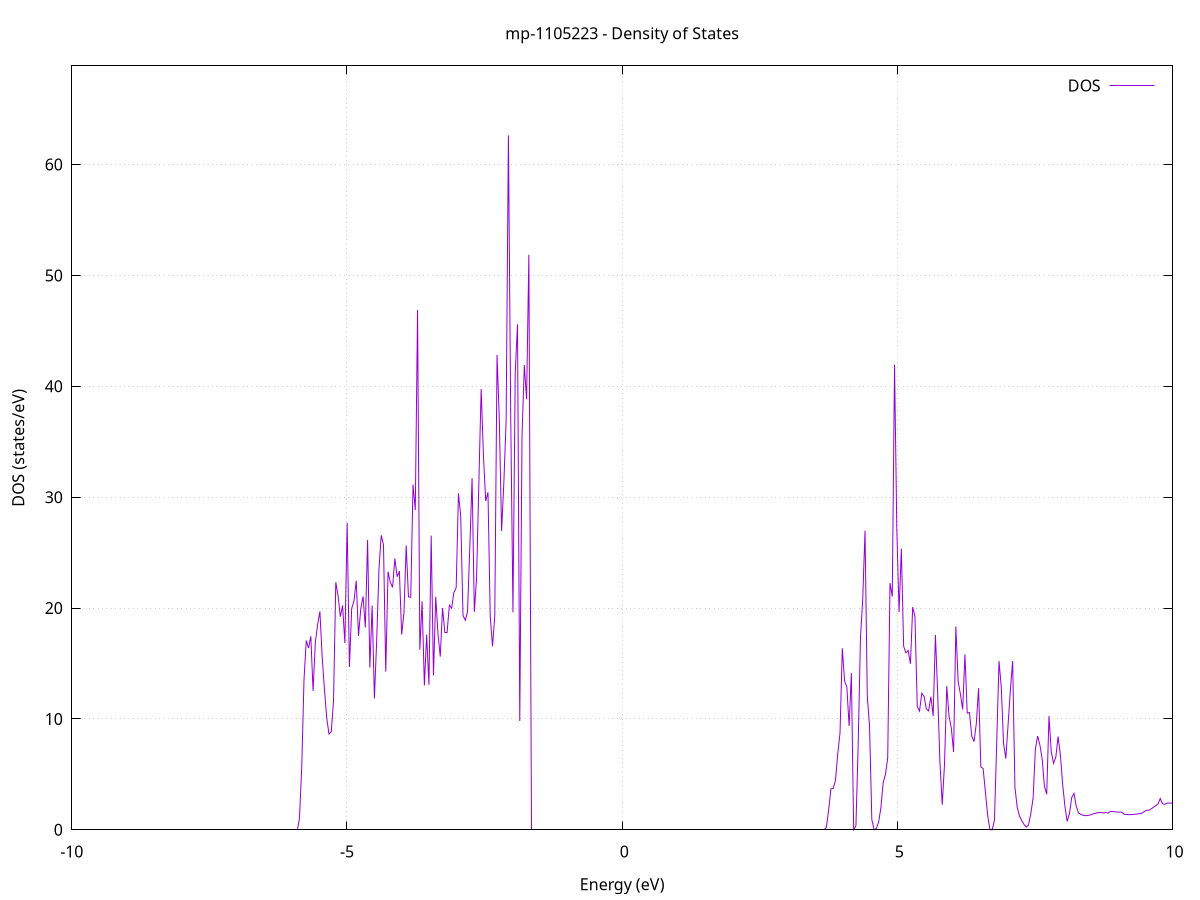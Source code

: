 set title 'mp-1105223 - Density of States'
set xlabel 'Energy (eV)'
set ylabel 'DOS (states/eV)'
set grid
set xrange [-10:10]
set yrange [0:68.898]
set xzeroaxis lt -1
set terminal png size 800,600
set output 'mp-1105223_dos_gnuplot.png'
plot '-' using 1:2 with lines title 'DOS'
-52.498500 0.000000
-52.457300 0.000000
-52.416000 0.000000
-52.374700 0.000000
-52.333500 0.000000
-52.292200 0.000000
-52.250900 0.000000
-52.209600 0.000000
-52.168400 0.000000
-52.127100 0.000000
-52.085800 0.000000
-52.044600 0.000000
-52.003300 0.000000
-51.962000 0.000000
-51.920800 0.000000
-51.879500 0.000000
-51.838200 0.000000
-51.796900 0.000000
-51.755700 0.000000
-51.714400 0.000000
-51.673100 0.000000
-51.631900 0.000000
-51.590600 0.000000
-51.549300 0.000000
-51.508100 0.000000
-51.466800 0.000000
-51.425500 0.000000
-51.384200 0.000000
-51.343000 0.000000
-51.301700 0.000000
-51.260400 0.000000
-51.219200 0.000000
-51.177900 0.000000
-51.136600 0.000000
-51.095400 0.000000
-51.054100 0.000000
-51.012800 0.000000
-50.971500 0.000000
-50.930300 0.000000
-50.889000 0.000000
-50.847700 0.000000
-50.806500 0.000000
-50.765200 0.000000
-50.723900 0.000000
-50.682700 0.000000
-50.641400 0.000000
-50.600100 0.000000
-50.558800 0.000000
-50.517600 0.000000
-50.476300 0.000000
-50.435000 0.000000
-50.393800 0.000000
-50.352500 0.000000
-50.311200 0.000000
-50.270000 0.000000
-50.228700 0.000000
-50.187400 0.000000
-50.146100 0.000000
-50.104900 0.000000
-50.063600 0.000000
-50.022300 0.000000
-49.981100 0.000000
-49.939800 0.000000
-49.898500 0.000000
-49.857300 0.000000
-49.816000 0.000000
-49.774700 0.000000
-49.733400 0.000000
-49.692200 0.000000
-49.650900 0.000000
-49.609600 0.000000
-49.568400 0.000000
-49.527100 0.000000
-49.485800 0.000000
-49.444600 0.000000
-49.403300 0.000000
-49.362000 0.000000
-49.320700 0.000000
-49.279500 0.000000
-49.238200 0.000000
-49.196900 0.000000
-49.155700 0.000000
-49.114400 0.000000
-49.073100 0.000000
-49.031900 0.000000
-48.990600 0.000000
-48.949300 0.000000
-48.908000 0.000000
-48.866800 0.000000
-48.825500 0.000000
-48.784200 0.000000
-48.743000 805.542000
-48.701700 0.000000
-48.660400 0.000000
-48.619200 0.000000
-48.577900 0.000000
-48.536600 0.000000
-48.495300 0.000000
-48.454100 0.000000
-48.412800 0.000000
-48.371500 0.000000
-48.330300 0.000000
-48.289000 0.000000
-48.247700 0.000000
-48.206500 0.000000
-48.165200 0.000000
-48.123900 0.000000
-48.082600 0.000000
-48.041400 0.000000
-48.000100 0.000000
-47.958800 0.000000
-47.917600 0.000000
-47.876300 0.000000
-47.835000 0.000000
-47.793800 0.000000
-47.752500 0.000000
-47.711200 0.000000
-47.669900 0.000000
-47.628700 0.000000
-47.587400 0.000000
-47.546100 0.000000
-47.504900 0.000000
-47.463600 0.000000
-47.422300 0.000000
-47.381000 0.000000
-47.339800 0.000000
-47.298500 0.000000
-47.257200 0.000000
-47.216000 0.000000
-47.174700 0.000000
-47.133400 0.000000
-47.092200 0.000000
-47.050900 0.000000
-47.009600 0.000000
-46.968300 0.000000
-46.927100 0.000000
-46.885800 0.000000
-46.844500 0.000000
-46.803300 0.000000
-46.762000 0.000000
-46.720700 0.000000
-46.679500 0.000000
-46.638200 0.000000
-46.596900 0.000000
-46.555600 0.000000
-46.514400 0.000000
-46.473100 0.000000
-46.431800 0.000000
-46.390600 0.000000
-46.349300 0.000000
-46.308000 0.000000
-46.266800 0.000000
-46.225500 0.000000
-46.184200 0.000000
-46.142900 0.000000
-46.101700 0.000000
-46.060400 0.000000
-46.019100 0.000000
-45.977900 0.000000
-45.936600 0.000000
-45.895300 0.000000
-45.854100 0.000000
-45.812800 0.000000
-45.771500 0.000000
-45.730200 0.000000
-45.689000 0.000000
-45.647700 0.000000
-45.606400 0.000000
-45.565200 0.000000
-45.523900 0.000000
-45.482600 0.000000
-45.441400 0.000000
-45.400100 0.000000
-45.358800 0.000000
-45.317500 0.000000
-45.276300 0.000000
-45.235000 0.000000
-45.193700 0.000000
-45.152500 0.000000
-45.111200 0.000000
-45.069900 0.000000
-45.028700 0.000000
-44.987400 0.000000
-44.946100 0.000000
-44.904800 0.000000
-44.863600 0.000000
-44.822300 0.000000
-44.781000 0.000000
-44.739800 0.000000
-44.698500 0.000000
-44.657200 0.000000
-44.616000 0.000000
-44.574700 0.000000
-44.533400 0.000000
-44.492100 0.000000
-44.450900 0.000000
-44.409600 0.000000
-44.368300 0.000000
-44.327100 0.000000
-44.285800 0.000000
-44.244500 0.000000
-44.203300 0.000000
-44.162000 0.000000
-44.120700 0.000000
-44.079400 0.000000
-44.038200 0.000000
-43.996900 0.000000
-43.955600 0.000000
-43.914400 0.000000
-43.873100 0.000000
-43.831800 0.000000
-43.790600 0.000000
-43.749300 0.000000
-43.708000 0.000000
-43.666700 0.000000
-43.625500 0.000000
-43.584200 0.000000
-43.542900 0.000000
-43.501700 0.000000
-43.460400 0.000000
-43.419100 0.000000
-43.377900 0.000000
-43.336600 0.000000
-43.295300 0.000000
-43.254000 0.000000
-43.212800 0.000000
-43.171500 0.000000
-43.130200 0.000000
-43.089000 0.000000
-43.047700 0.000000
-43.006400 0.000000
-42.965200 0.000000
-42.923900 0.000000
-42.882600 0.000000
-42.841300 0.000000
-42.800100 0.000000
-42.758800 0.000000
-42.717500 0.000000
-42.676300 0.000000
-42.635000 0.000000
-42.593700 0.000000
-42.552500 0.000000
-42.511200 0.000000
-42.469900 0.000000
-42.428600 0.000000
-42.387400 0.000000
-42.346100 0.000000
-42.304800 0.000000
-42.263600 0.000000
-42.222300 0.000000
-42.181000 0.000000
-42.139700 0.000000
-42.098500 0.000000
-42.057200 0.000000
-42.015900 0.000000
-41.974700 0.000000
-41.933400 0.000000
-41.892100 0.000000
-41.850900 0.000000
-41.809600 0.000000
-41.768300 0.000000
-41.727000 0.000000
-41.685800 0.000000
-41.644500 0.000000
-41.603200 0.000000
-41.562000 0.000000
-41.520700 0.000000
-41.479400 0.000000
-41.438200 0.000000
-41.396900 0.000000
-41.355600 0.000000
-41.314300 0.000000
-41.273100 0.000000
-41.231800 0.000000
-41.190500 0.000000
-41.149300 0.000000
-41.108000 0.000000
-41.066700 0.000000
-41.025500 0.000000
-40.984200 0.000000
-40.942900 0.000000
-40.901600 0.000000
-40.860400 0.000000
-40.819100 0.000000
-40.777800 0.000000
-40.736600 0.000000
-40.695300 0.000000
-40.654000 0.000000
-40.612800 0.000000
-40.571500 0.000000
-40.530200 0.000000
-40.488900 0.000000
-40.447700 0.000000
-40.406400 0.000000
-40.365100 0.000000
-40.323900 0.000000
-40.282600 0.000000
-40.241300 0.000000
-40.200100 0.000000
-40.158800 0.000000
-40.117500 0.000000
-40.076200 0.000000
-40.035000 0.000000
-39.993700 0.000000
-39.952400 0.000000
-39.911200 0.000000
-39.869900 0.000000
-39.828600 0.000000
-39.787400 0.000000
-39.746100 0.000000
-39.704800 0.000000
-39.663500 0.000000
-39.622300 0.000000
-39.581000 0.000000
-39.539700 0.000000
-39.498500 0.000000
-39.457200 0.000000
-39.415900 0.000000
-39.374700 0.000000
-39.333400 0.000000
-39.292100 0.000000
-39.250800 0.000000
-39.209600 0.000000
-39.168300 0.000000
-39.127000 0.000000
-39.085800 0.000000
-39.044500 0.000000
-39.003200 0.000000
-38.962000 0.000000
-38.920700 0.000000
-38.879400 0.000000
-38.838100 0.000000
-38.796900 0.000000
-38.755600 0.000000
-38.714300 0.000000
-38.673100 0.000000
-38.631800 0.000000
-38.590500 0.000000
-38.549300 0.000000
-38.508000 0.000000
-38.466700 0.000000
-38.425400 0.000000
-38.384200 0.000000
-38.342900 0.000000
-38.301600 0.000000
-38.260400 0.000000
-38.219100 0.000000
-38.177800 0.000000
-38.136600 0.000000
-38.095300 0.000000
-38.054000 0.000000
-38.012700 0.000000
-37.971500 0.000000
-37.930200 0.000000
-37.888900 0.000000
-37.847700 0.000000
-37.806400 0.000000
-37.765100 0.000000
-37.723900 0.000000
-37.682600 0.000000
-37.641300 0.000000
-37.600000 0.000000
-37.558800 0.000000
-37.517500 0.000000
-37.476200 0.000000
-37.435000 0.000000
-37.393700 0.000000
-37.352400 0.000000
-37.311200 0.000000
-37.269900 0.000000
-37.228600 0.000000
-37.187300 0.000000
-37.146100 0.000000
-37.104800 0.000000
-37.063500 0.000000
-37.022300 0.000000
-36.981000 0.000000
-36.939700 0.000000
-36.898500 0.000000
-36.857200 0.000000
-36.815900 0.000000
-36.774600 0.000000
-36.733400 0.000000
-36.692100 0.000000
-36.650800 0.000000
-36.609600 0.000000
-36.568300 0.000000
-36.527000 0.000000
-36.485700 0.000000
-36.444500 0.000000
-36.403200 0.000000
-36.361900 0.000000
-36.320700 0.000000
-36.279400 0.000000
-36.238100 0.000000
-36.196900 0.000000
-36.155600 0.000000
-36.114300 0.000000
-36.073000 0.000000
-36.031800 0.000000
-35.990500 0.000000
-35.949200 0.000000
-35.908000 0.000000
-35.866700 0.000000
-35.825400 0.000000
-35.784200 0.000000
-35.742900 0.000000
-35.701600 0.000000
-35.660300 0.000000
-35.619100 0.000000
-35.577800 0.000000
-35.536500 0.000000
-35.495300 0.000000
-35.454000 0.000000
-35.412700 0.000000
-35.371500 0.000000
-35.330200 0.000000
-35.288900 0.000000
-35.247600 0.000000
-35.206400 0.000000
-35.165100 0.000000
-35.123800 0.000000
-35.082600 0.000000
-35.041300 0.000000
-35.000000 0.000000
-34.958800 0.000000
-34.917500 0.000000
-34.876200 0.000000
-34.834900 0.000000
-34.793700 0.000000
-34.752400 0.000000
-34.711100 0.000000
-34.669900 0.000000
-34.628600 0.000000
-34.587300 0.000000
-34.546100 0.000000
-34.504800 0.000000
-34.463500 0.000000
-34.422200 0.000000
-34.381000 0.000000
-34.339700 0.000000
-34.298400 0.000000
-34.257200 0.000000
-34.215900 0.000000
-34.174600 0.000000
-34.133400 0.000000
-34.092100 0.000000
-34.050800 0.000000
-34.009500 0.000000
-33.968300 0.000000
-33.927000 0.000000
-33.885700 0.000000
-33.844500 0.000000
-33.803200 0.000000
-33.761900 0.000000
-33.720700 0.000000
-33.679400 0.000000
-33.638100 0.000000
-33.596800 0.000000
-33.555600 0.000000
-33.514300 0.000000
-33.473000 0.000000
-33.431800 0.000000
-33.390500 0.000000
-33.349200 0.000000
-33.308000 0.000000
-33.266700 0.000000
-33.225400 0.000000
-33.184100 0.000000
-33.142900 0.000000
-33.101600 0.000000
-33.060300 0.000000
-33.019100 0.000000
-32.977800 0.000000
-32.936500 0.000000
-32.895300 0.000000
-32.854000 0.000000
-32.812700 0.000000
-32.771400 0.000000
-32.730200 0.000000
-32.688900 0.000000
-32.647600 0.000000
-32.606400 0.000000
-32.565100 0.000000
-32.523800 0.000000
-32.482600 0.000000
-32.441300 0.000000
-32.400000 0.000000
-32.358700 0.000000
-32.317500 0.000000
-32.276200 0.000000
-32.234900 0.000000
-32.193700 0.000000
-32.152400 0.000000
-32.111100 0.000000
-32.069900 0.000000
-32.028600 0.000000
-31.987300 0.000000
-31.946000 0.000000
-31.904800 0.000000
-31.863500 0.000000
-31.822200 0.000000
-31.781000 0.000000
-31.739700 0.000000
-31.698400 0.000000
-31.657200 0.000000
-31.615900 0.000000
-31.574600 0.000000
-31.533300 0.000000
-31.492100 0.000000
-31.450800 0.000000
-31.409500 0.000000
-31.368300 0.000000
-31.327000 0.000000
-31.285700 0.000000
-31.244400 0.000000
-31.203200 0.000000
-31.161900 0.000000
-31.120600 0.000000
-31.079400 0.000000
-31.038100 0.000000
-30.996800 0.000000
-30.955600 0.000000
-30.914300 0.000000
-30.873000 0.000000
-30.831700 0.000000
-30.790500 0.000000
-30.749200 0.000000
-30.707900 0.000000
-30.666700 0.000000
-30.625400 0.000000
-30.584100 0.000000
-30.542900 0.000000
-30.501600 0.000000
-30.460300 0.000000
-30.419000 0.000000
-30.377800 0.000000
-30.336500 0.000000
-30.295200 0.000000
-30.254000 0.000000
-30.212700 0.000000
-30.171400 0.000000
-30.130200 0.000000
-30.088900 0.000000
-30.047600 0.000000
-30.006300 0.000000
-29.965100 0.000000
-29.923800 0.000000
-29.882500 0.000000
-29.841300 0.000000
-29.800000 0.000000
-29.758700 0.000000
-29.717500 0.000000
-29.676200 0.000000
-29.634900 0.000000
-29.593600 0.000000
-29.552400 0.000000
-29.511100 0.000000
-29.469800 0.000000
-29.428600 0.000000
-29.387300 0.000000
-29.346000 0.000000
-29.304800 0.000000
-29.263500 0.000000
-29.222200 0.000000
-29.180900 0.000000
-29.139700 0.000000
-29.098400 0.000000
-29.057100 0.000000
-29.015900 0.000000
-28.974600 0.000000
-28.933300 0.000000
-28.892100 0.000000
-28.850800 0.000000
-28.809500 0.000000
-28.768200 0.000000
-28.727000 0.000000
-28.685700 0.000000
-28.644400 0.000000
-28.603200 0.000000
-28.561900 0.000000
-28.520600 0.000000
-28.479400 0.000000
-28.438100 0.000000
-28.396800 0.000000
-28.355500 0.000000
-28.314300 0.000000
-28.273000 0.000000
-28.231700 0.000000
-28.190500 0.000000
-28.149200 0.000000
-28.107900 0.000000
-28.066700 0.000000
-28.025400 0.000000
-27.984100 0.000000
-27.942800 0.000000
-27.901600 0.000000
-27.860300 0.000000
-27.819000 0.000000
-27.777800 0.000000
-27.736500 0.000000
-27.695200 0.000000
-27.654000 0.000000
-27.612700 0.000000
-27.571400 0.000000
-27.530100 0.000000
-27.488900 0.000000
-27.447600 0.000000
-27.406300 0.000000
-27.365100 0.000000
-27.323800 56.703300
-27.282500 68.710800
-27.241300 54.085100
-27.200000 48.357400
-27.158700 49.850000
-27.117400 76.908200
-27.076200 27.787000
-27.034900 42.616500
-26.993600 38.471500
-26.952400 54.715400
-26.911100 17.888000
-26.869800 0.000000
-26.828600 0.000000
-26.787300 61.744700
-26.746000 13.259800
-26.704700 0.000000
-26.663500 0.000000
-26.622200 0.000000
-26.580900 0.000000
-26.539700 0.000000
-26.498400 0.000000
-26.457100 0.000000
-26.415900 0.000000
-26.374600 0.000000
-26.333300 0.000000
-26.292000 0.000000
-26.250800 0.000000
-26.209500 0.000000
-26.168200 0.000000
-26.127000 0.000000
-26.085700 0.000000
-26.044400 0.000000
-26.003200 0.000000
-25.961900 0.000000
-25.920600 0.000000
-25.879300 0.000000
-25.838100 0.000000
-25.796800 0.000000
-25.755500 0.000000
-25.714300 0.000000
-25.673000 0.000000
-25.631700 0.000000
-25.590400 0.000000
-25.549200 0.000000
-25.507900 0.000000
-25.466600 0.000000
-25.425400 0.000000
-25.384100 0.000000
-25.342800 0.000000
-25.301600 0.000000
-25.260300 0.000000
-25.219000 0.000000
-25.177700 0.000000
-25.136500 0.000000
-25.095200 0.000000
-25.053900 0.000000
-25.012700 0.000000
-24.971400 0.000000
-24.930100 0.000000
-24.888900 0.000000
-24.847600 0.000000
-24.806300 0.000000
-24.765000 0.000000
-24.723800 0.000000
-24.682500 0.000000
-24.641200 0.000000
-24.600000 0.000000
-24.558700 0.000000
-24.517400 0.000000
-24.476200 0.000000
-24.434900 0.000000
-24.393600 0.000000
-24.352300 0.000000
-24.311100 0.000000
-24.269800 0.000000
-24.228500 0.000000
-24.187300 0.000000
-24.146000 0.000000
-24.104700 0.000000
-24.063500 0.000000
-24.022200 0.000000
-23.980900 0.000000
-23.939600 0.000000
-23.898400 0.000000
-23.857100 0.000000
-23.815800 0.000000
-23.774600 0.000000
-23.733300 0.000000
-23.692000 0.000000
-23.650800 0.000000
-23.609500 0.000000
-23.568200 0.000000
-23.526900 0.000000
-23.485700 0.000000
-23.444400 0.000000
-23.403100 0.000000
-23.361900 0.000000
-23.320600 0.000000
-23.279300 0.000000
-23.238100 0.000000
-23.196800 0.000000
-23.155500 0.000000
-23.114200 0.000000
-23.073000 0.000000
-23.031700 0.000000
-22.990400 0.000000
-22.949200 0.000000
-22.907900 0.000000
-22.866600 0.000000
-22.825400 0.000000
-22.784100 0.000000
-22.742800 0.000000
-22.701500 0.000000
-22.660300 0.000000
-22.619000 0.000000
-22.577700 0.000000
-22.536500 0.012500
-22.495200 0.369900
-22.453900 1.260000
-22.412700 2.460400
-22.371400 4.102300
-22.330100 5.839500
-22.288800 9.364600
-22.247600 16.043400
-22.206300 6.451800
-22.165000 16.432100
-22.123800 23.778300
-22.082500 14.630600
-22.041200 17.852600
-22.000000 33.941600
-21.958700 24.721500
-21.917400 8.718300
-21.876100 0.000000
-21.834900 1.333700
-21.793600 7.657200
-21.752300 16.316600
-21.711100 13.761300
-21.669800 25.294200
-21.628500 19.675600
-21.587300 15.978300
-21.546000 25.037500
-21.504700 44.680800
-21.463400 20.451200
-21.422200 43.316800
-21.380900 27.650500
-21.339600 17.406100
-21.298400 41.535500
-21.257100 45.914600
-21.215800 9.976100
-21.174600 20.076900
-21.133300 58.987900
-21.092000 71.951500
-21.050700 38.683500
-21.009500 0.000000
-20.968200 0.000000
-20.926900 0.000000
-20.885700 0.000000
-20.844400 0.000000
-20.803100 0.000000
-20.761900 0.000000
-20.720600 0.000000
-20.679300 0.000000
-20.638000 0.000000
-20.596800 0.000000
-20.555500 0.000000
-20.514200 0.000000
-20.473000 0.000000
-20.431700 0.000000
-20.390400 0.000000
-20.349100 0.000000
-20.307900 0.000000
-20.266600 0.000000
-20.225300 0.000000
-20.184100 0.000000
-20.142800 0.000000
-20.101500 0.000000
-20.060300 0.000000
-20.019000 0.000000
-19.977700 0.000000
-19.936400 0.000000
-19.895200 0.000000
-19.853900 0.000000
-19.812600 0.000000
-19.771400 0.000000
-19.730100 0.000000
-19.688800 0.000000
-19.647600 0.000000
-19.606300 0.000000
-19.565000 0.000000
-19.523700 0.000000
-19.482500 0.000000
-19.441200 0.000000
-19.399900 0.000000
-19.358700 0.000000
-19.317400 0.000000
-19.276100 0.000000
-19.234900 0.000000
-19.193600 0.000000
-19.152300 0.000000
-19.111000 0.000000
-19.069800 0.000000
-19.028500 0.000000
-18.987200 0.000000
-18.946000 0.000000
-18.904700 0.000000
-18.863400 0.000000
-18.822200 0.000000
-18.780900 0.000000
-18.739600 0.000000
-18.698300 0.000000
-18.657100 0.000000
-18.615800 0.000000
-18.574500 0.000000
-18.533300 0.000000
-18.492000 0.000000
-18.450700 0.000000
-18.409500 0.000000
-18.368200 0.000000
-18.326900 0.000000
-18.285600 0.000000
-18.244400 0.000000
-18.203100 0.000000
-18.161800 0.000000
-18.120600 0.000000
-18.079300 0.000000
-18.038000 0.000000
-17.996800 0.000000
-17.955500 0.000000
-17.914200 0.000000
-17.872900 0.000000
-17.831700 0.000000
-17.790400 0.000000
-17.749100 0.000000
-17.707900 0.000000
-17.666600 0.000000
-17.625300 0.000000
-17.584100 0.000000
-17.542800 0.000000
-17.501500 0.000000
-17.460200 0.000000
-17.419000 0.000000
-17.377700 0.000000
-17.336400 0.000000
-17.295200 0.000000
-17.253900 0.000000
-17.212600 0.000000
-17.171400 0.000000
-17.130100 0.000000
-17.088800 0.000000
-17.047500 0.000000
-17.006300 0.000000
-16.965000 0.000000
-16.923700 0.000000
-16.882500 0.000000
-16.841200 0.000000
-16.799900 0.000000
-16.758700 0.000000
-16.717400 0.000000
-16.676100 0.000000
-16.634800 0.000000
-16.593600 0.000000
-16.552300 0.000000
-16.511000 0.000000
-16.469800 0.000000
-16.428500 0.000000
-16.387200 0.000000
-16.346000 0.000000
-16.304700 0.000000
-16.263400 0.000000
-16.222100 0.000000
-16.180900 0.000000
-16.139600 0.000000
-16.098300 0.000000
-16.057100 0.000000
-16.015800 0.000000
-15.974500 0.000000
-15.933300 0.000000
-15.892000 0.000000
-15.850700 0.000000
-15.809400 0.000000
-15.768200 0.000000
-15.726900 0.000000
-15.685600 0.000000
-15.644400 0.000000
-15.603100 0.000000
-15.561800 0.000000
-15.520600 0.000000
-15.479300 0.000000
-15.438000 0.000000
-15.396700 0.000000
-15.355500 0.000000
-15.314200 0.000000
-15.272900 0.000000
-15.231700 0.000000
-15.190400 0.000000
-15.149100 0.000000
-15.107900 0.000000
-15.066600 0.000000
-15.025300 0.000000
-14.984000 0.000000
-14.942800 0.000000
-14.901500 0.000000
-14.860200 0.000000
-14.819000 0.000000
-14.777700 0.000000
-14.736400 0.000000
-14.695100 0.000000
-14.653900 0.000000
-14.612600 0.000000
-14.571300 0.000000
-14.530100 0.000000
-14.488800 0.000000
-14.447500 0.000000
-14.406300 0.000000
-14.365000 0.000000
-14.323700 0.000000
-14.282400 0.000000
-14.241200 0.000000
-14.199900 0.000000
-14.158600 0.000000
-14.117400 0.000000
-14.076100 0.000000
-14.034800 0.000000
-13.993600 0.000000
-13.952300 0.000000
-13.911000 0.000000
-13.869700 0.000000
-13.828500 0.000000
-13.787200 0.000000
-13.745900 0.000000
-13.704700 0.000000
-13.663400 0.000000
-13.622100 0.000000
-13.580900 0.000000
-13.539600 0.000000
-13.498300 0.000000
-13.457000 0.000000
-13.415800 0.000000
-13.374500 0.000000
-13.333200 0.000000
-13.292000 0.000000
-13.250700 0.000000
-13.209400 0.000000
-13.168200 0.000000
-13.126900 0.000000
-13.085600 0.000000
-13.044300 0.000000
-13.003100 0.000000
-12.961800 0.000000
-12.920500 0.000000
-12.879300 0.000000
-12.838000 0.000000
-12.796700 0.000000
-12.755500 0.000000
-12.714200 0.000000
-12.672900 0.000000
-12.631600 0.000000
-12.590400 0.000000
-12.549100 0.000000
-12.507800 0.000000
-12.466600 0.000000
-12.425300 0.000000
-12.384000 0.000000
-12.342800 0.000000
-12.301500 0.000000
-12.260200 0.000000
-12.218900 0.000000
-12.177700 0.000000
-12.136400 0.000000
-12.095100 0.000000
-12.053900 0.000000
-12.012600 0.000000
-11.971300 0.000000
-11.930100 0.000000
-11.888800 0.000000
-11.847500 0.000000
-11.806200 0.000000
-11.765000 0.000000
-11.723700 0.000000
-11.682400 0.000000
-11.641200 0.000000
-11.599900 0.000000
-11.558600 0.000000
-11.517400 0.000000
-11.476100 0.000000
-11.434800 0.000000
-11.393500 0.000000
-11.352300 0.000000
-11.311000 0.000000
-11.269700 0.000000
-11.228500 0.000000
-11.187200 0.000000
-11.145900 0.000000
-11.104700 0.000000
-11.063400 0.000000
-11.022100 0.000000
-10.980800 0.000000
-10.939600 0.000000
-10.898300 0.000000
-10.857000 0.000000
-10.815800 0.000000
-10.774500 0.000000
-10.733200 0.000000
-10.692000 0.000000
-10.650700 0.000000
-10.609400 0.000000
-10.568100 0.000000
-10.526900 0.000000
-10.485600 0.000000
-10.444300 0.000000
-10.403100 0.000000
-10.361800 0.000000
-10.320500 0.000000
-10.279300 0.000000
-10.238000 0.000000
-10.196700 0.000000
-10.155400 0.000000
-10.114200 0.000000
-10.072900 0.000000
-10.031600 0.000000
-9.990400 0.000000
-9.949100 0.000000
-9.907800 0.000000
-9.866600 0.000000
-9.825300 0.000000
-9.784000 0.000000
-9.742700 0.000000
-9.701500 0.000000
-9.660200 0.000000
-9.618900 0.000000
-9.577700 0.000000
-9.536400 0.000000
-9.495100 0.000000
-9.453800 0.000000
-9.412600 0.000000
-9.371300 0.000000
-9.330000 0.000000
-9.288800 0.000000
-9.247500 0.000000
-9.206200 0.000000
-9.165000 0.000000
-9.123700 0.000000
-9.082400 0.000000
-9.041100 0.000000
-8.999900 0.000000
-8.958600 0.000000
-8.917300 0.000000
-8.876100 0.000000
-8.834800 0.000000
-8.793500 0.000000
-8.752300 0.000000
-8.711000 0.000000
-8.669700 0.000000
-8.628400 0.000000
-8.587200 0.000000
-8.545900 0.000000
-8.504600 0.000000
-8.463400 0.000000
-8.422100 0.000000
-8.380800 0.000000
-8.339600 0.000000
-8.298300 0.000000
-8.257000 0.000000
-8.215700 0.000000
-8.174500 0.000000
-8.133200 0.000000
-8.091900 0.000000
-8.050700 0.000000
-8.009400 0.000000
-7.968100 0.000000
-7.926900 0.000000
-7.885600 0.000000
-7.844300 0.000000
-7.803000 0.000000
-7.761800 0.000000
-7.720500 0.000000
-7.679200 0.000000
-7.638000 0.000000
-7.596700 0.000000
-7.555400 0.000000
-7.514200 0.000000
-7.472900 0.000000
-7.431600 0.000000
-7.390300 0.000000
-7.349100 0.000000
-7.307800 0.000000
-7.266500 0.000000
-7.225300 0.000000
-7.184000 0.000000
-7.142700 0.000000
-7.101500 0.000000
-7.060200 0.000000
-7.018900 0.000000
-6.977600 0.000000
-6.936400 0.000000
-6.895100 0.000000
-6.853800 0.000000
-6.812600 0.000000
-6.771300 0.000000
-6.730000 0.000000
-6.688800 0.000000
-6.647500 0.000000
-6.606200 0.000000
-6.564900 0.000000
-6.523700 0.000000
-6.482400 0.000000
-6.441100 0.000000
-6.399900 0.000000
-6.358600 0.000000
-6.317300 0.000000
-6.276100 0.000000
-6.234800 0.000000
-6.193500 0.000000
-6.152200 0.000000
-6.111000 0.000000
-6.069700 0.000000
-6.028400 0.000000
-5.987200 0.000000
-5.945900 0.000000
-5.904600 0.000000
-5.863400 1.031700
-5.822100 5.574000
-5.780800 13.521000
-5.739500 17.076200
-5.698300 16.386600
-5.657000 17.456700
-5.615700 12.526900
-5.574500 16.899500
-5.533200 18.500100
-5.491900 19.691100
-5.450700 15.592000
-5.409400 12.658000
-5.368100 10.098600
-5.326800 8.636100
-5.285600 8.841200
-5.244300 11.598700
-5.203000 22.321100
-5.161800 21.108900
-5.120500 19.213300
-5.079200 20.231400
-5.038000 16.830000
-4.996700 27.688400
-4.955400 14.680100
-4.914100 19.958600
-4.872900 20.655300
-4.831600 22.465100
-4.790300 17.485300
-4.749100 19.948600
-4.707800 21.052200
-4.666500 18.239200
-4.625300 26.147300
-4.584000 14.624000
-4.542700 20.217400
-4.501400 11.845500
-4.460200 17.054500
-4.418900 23.455700
-4.377600 26.561100
-4.336400 25.699700
-4.295100 14.262700
-4.253800 23.272400
-4.212600 22.332100
-4.171300 21.852700
-4.130000 24.472100
-4.088700 22.820900
-4.047500 23.325400
-4.006200 17.608000
-3.964900 19.544200
-3.923700 25.648200
-3.882400 21.004500
-3.841100 20.970600
-3.799800 31.134300
-3.758600 28.832300
-3.717300 46.879800
-3.676000 16.231000
-3.634800 20.613100
-3.593500 13.014900
-3.552200 17.594800
-3.511000 13.078300
-3.469700 26.531900
-3.428400 13.929100
-3.387100 21.022100
-3.345900 17.630400
-3.304600 15.618600
-3.263300 20.012200
-3.222100 17.793600
-3.180800 17.785700
-3.139500 20.260100
-3.098300 19.990900
-3.057000 21.398100
-3.015700 21.836600
-2.974400 30.344200
-2.933200 28.279700
-2.891900 19.347700
-2.850600 18.895500
-2.809400 19.669600
-2.768100 25.445600
-2.726800 31.708100
-2.685600 19.658800
-2.644300 22.782600
-2.603000 31.416400
-2.561700 39.744700
-2.520500 33.801300
-2.479200 29.650000
-2.437900 30.433400
-2.396700 19.231000
-2.355400 16.544700
-2.314100 19.329600
-2.272900 42.828700
-2.231600 36.917700
-2.190300 26.952000
-2.149000 31.375000
-2.107800 36.950900
-2.066500 62.634700
-2.025200 37.606300
-1.984000 19.613900
-1.942700 41.270400
-1.901400 45.586200
-1.860200 9.814000
-1.818900 35.636400
-1.777600 41.918900
-1.736300 38.825400
-1.695100 51.859300
-1.653800 0.000000
-1.612500 0.000000
-1.571300 0.000000
-1.530000 0.000000
-1.488700 0.000000
-1.447500 0.000000
-1.406200 0.000000
-1.364900 0.000000
-1.323600 0.000000
-1.282400 0.000000
-1.241100 0.000000
-1.199800 0.000000
-1.158600 0.000000
-1.117300 0.000000
-1.076000 0.000000
-1.034800 0.000000
-0.993500 0.000000
-0.952200 0.000000
-0.910900 0.000000
-0.869700 0.000000
-0.828400 0.000000
-0.787100 0.000000
-0.745900 0.000000
-0.704600 0.000000
-0.663300 0.000000
-0.622100 0.000000
-0.580800 0.000000
-0.539500 0.000000
-0.498200 0.000000
-0.457000 0.000000
-0.415700 0.000000
-0.374400 0.000000
-0.333200 0.000000
-0.291900 0.000000
-0.250600 0.000000
-0.209400 0.000000
-0.168100 0.000000
-0.126800 0.000000
-0.085500 0.000000
-0.044300 0.000000
-0.003000 0.000000
0.038300 0.000000
0.079500 0.000000
0.120800 0.000000
0.162100 0.000000
0.203300 0.000000
0.244600 0.000000
0.285900 0.000000
0.327200 0.000000
0.368400 0.000000
0.409700 0.000000
0.451000 0.000000
0.492200 0.000000
0.533500 0.000000
0.574800 0.000000
0.616000 0.000000
0.657300 0.000000
0.698600 0.000000
0.739900 0.000000
0.781100 0.000000
0.822400 0.000000
0.863700 0.000000
0.904900 0.000000
0.946200 0.000000
0.987500 0.000000
1.028700 0.000000
1.070000 0.000000
1.111300 0.000000
1.152600 0.000000
1.193800 0.000000
1.235100 0.000000
1.276400 0.000000
1.317600 0.000000
1.358900 0.000000
1.400200 0.000000
1.441500 0.000000
1.482700 0.000000
1.524000 0.000000
1.565300 0.000000
1.606500 0.000000
1.647800 0.000000
1.689100 0.000000
1.730300 0.000000
1.771600 0.000000
1.812900 0.000000
1.854200 0.000000
1.895400 0.000000
1.936700 0.000000
1.978000 0.000000
2.019200 0.000000
2.060500 0.000000
2.101800 0.000000
2.143000 0.000000
2.184300 0.000000
2.225600 0.000000
2.266900 0.000000
2.308100 0.000000
2.349400 0.000000
2.390700 0.000000
2.431900 0.000000
2.473200 0.000000
2.514500 0.000000
2.555700 0.000000
2.597000 0.000000
2.638300 0.000000
2.679600 0.000000
2.720800 0.000000
2.762100 0.000000
2.803400 0.000000
2.844600 0.000000
2.885900 0.000000
2.927200 0.000000
2.968400 0.000000
3.009700 0.000000
3.051000 0.000000
3.092300 0.000000
3.133500 0.000000
3.174800 0.000000
3.216100 0.000000
3.257300 0.000000
3.298600 0.000000
3.339900 0.000000
3.381100 0.000000
3.422400 0.000000
3.463700 0.000000
3.505000 0.000000
3.546200 0.000000
3.587500 0.000000
3.628800 0.000000
3.670000 0.000000
3.711300 0.229000
3.752600 1.803000
3.793800 3.691400
3.835100 3.722100
3.876400 4.473100
3.917700 6.852100
3.958900 8.735800
4.000200 16.371300
4.041500 13.437100
4.082700 12.867600
4.124000 9.370200
4.165300 14.125500
4.206500 0.000000
4.247800 0.359100
4.289100 7.762900
4.330400 17.307200
4.371600 20.808000
4.412900 26.985300
4.454200 12.059600
4.495400 9.334400
4.536700 0.917100
4.578000 0.000000
4.619200 0.119800
4.660500 0.696900
4.701800 1.992900
4.743100 4.247100
4.784300 4.987600
4.825600 6.486800
4.866900 22.259400
4.908100 21.034000
4.949400 41.939500
4.990700 27.088300
5.031900 19.645300
5.073200 25.364700
5.114500 16.561800
5.155800 15.958400
5.197000 16.169800
5.238300 14.968700
5.279600 20.091200
5.320800 19.215500
5.362100 11.127400
5.403400 10.707800
5.444600 12.306600
5.485900 12.021600
5.527200 10.891100
5.568500 10.720500
5.609700 12.005800
5.651000 10.253400
5.692300 17.570600
5.733500 12.292700
5.774800 6.024500
5.816100 2.260700
5.857300 5.905200
5.898600 12.953800
5.939900 10.238300
5.981200 9.159800
6.022400 7.023700
6.063700 18.344200
6.105000 13.381500
6.146200 12.236400
6.187500 10.855600
6.228800 15.820800
6.270000 10.528200
6.311300 10.574200
6.352600 8.437900
6.393900 7.952000
6.435100 9.562500
6.476400 12.770200
6.517700 5.657500
6.558900 5.529300
6.600200 3.410800
6.641500 1.306300
6.682700 0.002700
6.724000 0.005600
6.765300 0.878900
6.806600 7.987400
6.847800 15.210900
6.889100 12.836800
6.930400 7.788100
6.971600 6.424200
7.012900 9.512600
7.054200 12.609500
7.095500 15.221400
7.136700 3.854900
7.178000 2.032100
7.219300 1.263000
7.260500 0.822700
7.301800 0.485600
7.343100 0.236000
7.384300 0.442400
7.425600 1.452900
7.466900 2.829800
7.508200 7.267800
7.549400 8.455600
7.590700 7.650900
7.632000 6.383000
7.673200 3.919100
7.714500 3.203200
7.755800 10.256900
7.797000 7.035100
7.838300 5.990400
7.879600 6.543700
7.920900 8.411600
7.962100 6.773900
8.003400 4.145300
8.044700 2.150600
8.085900 0.751400
8.127200 1.450700
8.168500 2.907200
8.209700 3.281900
8.251000 2.121900
8.292300 1.520300
8.333600 1.389700
8.374800 1.304800
8.416100 1.275100
8.457400 1.280400
8.498600 1.330700
8.539900 1.403600
8.581200 1.464900
8.622400 1.514500
8.663700 1.552400
8.705000 1.557100
8.746300 1.514000
8.787500 1.568200
8.828800 1.494800
8.870100 1.665800
8.911300 1.641900
8.952600 1.620400
8.993900 1.604400
9.035100 1.593700
9.076400 1.588500
9.117700 1.409000
9.159000 1.380700
9.200200 1.360300
9.241500 1.365300
9.282800 1.379000
9.324000 1.400300
9.365300 1.426300
9.406600 1.456700
9.447800 1.495600
9.489100 1.652000
9.530400 1.759400
9.571700 1.763500
9.612900 1.883700
9.654200 2.032700
9.695500 2.180200
9.736700 2.321900
9.778000 2.821500
9.819300 2.350900
9.860500 2.297300
9.901800 2.412500
9.943100 2.400400
9.984400 2.405800
10.025600 2.484900
10.066900 2.608800
10.108200 2.719000
10.149400 2.794300
10.190700 2.944700
10.232000 3.036000
10.273200 3.207000
10.314500 2.623200
10.355800 2.274900
10.397100 1.904200
10.438300 1.637500
10.479600 1.751900
10.520900 1.909800
10.562100 2.080200
10.603400 2.261900
10.644700 2.441900
10.685900 2.587000
10.727200 3.738100
10.768500 3.149900
10.809800 3.204000
10.851000 3.450100
10.892300 3.503700
10.933600 3.454800
10.974800 3.486800
11.016100 3.895600
11.057400 4.283700
11.098600 4.790100
11.139900 4.021700
11.181200 3.667400
11.222500 3.514900
11.263700 3.579100
11.305000 3.469900
11.346300 3.226400
11.387500 3.041000
11.428800 2.959300
11.470100 2.727500
11.511300 2.431800
11.552600 2.608500
11.593900 3.489800
11.635200 4.440600
11.676400 4.541300
11.717700 4.303300
11.759000 4.697900
11.800200 4.440600
11.841500 4.215400
11.882800 3.911800
11.924000 3.728800
11.965300 3.543100
12.006600 3.449000
12.047900 3.218500
12.089100 3.331800
12.130400 3.678900
12.171700 3.746600
12.212900 3.053500
12.254200 3.210700
12.295500 3.250900
12.336800 3.374200
12.378000 3.505400
12.419300 3.573500
12.460600 3.672100
12.501800 3.984300
12.543100 4.420000
12.584400 4.040600
12.625600 4.501600
12.666900 4.552700
12.708200 4.445900
12.749500 4.526200
12.790700 5.004100
12.832000 5.292600
12.873300 5.561300
12.914500 5.918500
12.955800 6.499300
12.997100 6.619100
13.038300 3.914100
13.079600 3.406800
13.120900 4.112100
13.162200 4.568100
13.203400 6.826500
13.244700 6.598200
13.286000 6.916700
13.327200 6.670700
13.368500 6.915600
13.409800 6.256900
13.451000 5.738100
13.492300 5.597600
13.533600 6.688700
13.574900 8.244000
13.616100 7.682300
13.657400 6.017900
13.698700 6.114500
13.739900 7.166300
13.781200 13.446500
13.822500 7.417400
13.863700 5.037000
13.905000 3.962800
13.946300 3.007000
13.987600 1.852900
14.028800 2.090200
14.070100 2.588000
14.111400 3.304100
14.152600 3.901300
14.193900 5.132300
14.235200 6.907100
14.276400 6.809400
14.317700 6.785700
14.359000 9.285800
14.400300 4.632000
14.441500 4.037000
14.482800 3.493700
14.524100 5.021300
14.565300 7.746600
14.606600 11.030800
14.647900 8.808000
14.689100 8.079500
14.730400 6.830100
14.771700 6.607600
14.813000 7.692200
14.854200 9.819700
14.895500 6.035300
14.936800 6.744300
14.978000 8.858900
15.019300 8.847700
15.060600 7.110800
15.101800 5.286200
15.143100 4.546900
15.184400 4.931700
15.225700 5.742700
15.266900 6.479100
15.308200 5.992100
15.349500 6.978700
15.390700 6.559300
15.432000 6.454600
15.473300 6.368000
15.514500 6.753400
15.555800 6.630500
15.597100 6.936200
15.638400 7.674500
15.679600 8.172100
15.720900 8.601200
15.762200 8.203800
15.803400 9.266800
15.844700 7.981300
15.886000 8.036000
15.927200 9.141400
15.968500 8.860500
16.009800 8.352300
16.051100 7.107700
16.092300 6.709800
16.133600 7.375400
16.174900 7.818400
16.216100 8.978200
16.257400 8.549500
16.298700 7.421800
16.339900 6.786100
16.381200 6.973800
16.422500 5.173000
16.463800 4.853600
16.505000 5.163700
16.546300 5.498200
16.587600 6.379100
16.628800 6.157500
16.670100 5.766000
16.711400 5.825600
16.752600 6.230100
16.793900 6.909800
16.835200 8.119100
16.876500 6.771300
16.917700 10.756100
16.959000 8.858500
17.000300 8.650700
17.041500 6.851900
17.082800 7.818900
17.124100 8.648200
17.165300 8.559900
17.206600 7.730800
17.247900 7.034900
17.289200 7.038400
17.330400 5.804100
17.371700 5.225800
17.413000 4.894000
17.454200 5.076900
17.495500 5.603900
17.536800 6.715200
17.578000 8.258700
17.619300 10.046000
17.660600 13.557300
17.701900 8.793900
17.743100 8.337300
17.784400 10.962600
17.825700 7.991100
17.866900 9.941200
17.908200 13.564500
17.949500 10.333900
17.990800 9.200800
18.032000 9.410400
18.073300 14.049300
18.114600 7.754500
18.155800 10.540100
18.197100 8.971200
18.238400 8.568700
18.279600 5.827900
18.320900 4.964200
18.362200 5.283900
18.403500 7.756600
18.444700 5.795900
18.486000 6.081300
18.527300 10.849100
18.568500 14.216100
18.609800 13.757600
18.651100 8.134800
18.692300 9.404000
18.733600 10.857700
18.774900 11.261600
18.816200 10.085200
18.857400 8.596200
18.898700 7.882400
18.940000 7.549400
18.981200 8.768600
19.022500 11.520900
19.063800 8.024900
19.105000 9.172900
19.146300 9.155100
19.187600 8.624200
19.228900 8.234800
19.270100 9.260600
19.311400 7.836000
19.352700 6.590900
19.393900 5.573500
19.435200 4.924700
19.476500 4.761900
19.517700 5.058600
19.559000 5.060200
19.600300 6.172100
19.641600 7.894200
19.682800 8.289500
19.724100 8.175900
19.765400 6.883700
19.806600 7.224700
19.847900 7.201400
19.889200 7.744900
19.930400 10.336800
19.971700 11.690600
20.013000 9.098500
20.054300 6.984000
20.095500 6.753800
20.136800 8.078800
20.178100 8.669000
20.219300 16.100300
20.260600 10.331700
20.301900 7.602500
20.343100 8.891500
20.384400 10.229300
20.425700 12.890600
20.467000 12.004500
20.508200 9.206400
20.549500 8.087500
20.590800 10.232700
20.632000 11.421500
20.673300 7.005500
20.714600 3.956300
20.755800 7.084100
20.797100 8.423700
20.838400 9.368100
20.879700 9.720300
20.920900 5.485900
20.962200 4.817100
21.003500 7.567500
21.044700 13.281200
21.086000 16.208800
21.127300 6.879600
21.168500 4.880200
21.209800 17.767900
21.251100 10.779800
21.292400 9.267700
21.333600 7.613800
21.374900 7.606500
21.416200 7.794300
21.457400 10.917800
21.498700 9.642900
21.540000 7.620400
21.581200 10.786000
21.622500 11.823100
21.663800 9.455700
21.705100 9.134000
21.746300 7.215900
21.787600 7.064800
21.828900 6.637100
21.870100 8.488500
21.911400 10.960100
21.952700 9.227500
21.993900 8.166400
22.035200 7.506600
22.076500 8.522500
22.117800 8.037200
22.159000 10.573200
22.200300 11.091600
22.241600 11.268800
22.282800 7.561100
22.324100 6.735700
22.365400 7.232700
22.406600 7.665900
22.447900 6.579700
22.489200 8.104900
22.530500 10.818600
22.571700 11.682000
22.613000 12.746500
22.654300 11.112400
22.695500 7.662300
22.736800 5.945300
22.778100 6.329000
22.819300 5.891300
22.860600 6.906800
22.901900 5.917800
22.943200 5.795700
22.984400 6.241200
23.025700 6.969200
23.067000 7.356000
23.108200 8.746900
23.149500 8.027900
23.190800 8.979400
23.232100 9.123300
23.273300 9.946300
23.314600 8.881800
23.355900 8.164900
23.397100 7.770300
23.438400 9.063400
23.479700 8.274900
23.520900 9.550500
23.562200 8.393000
23.603500 8.401500
23.644800 9.190200
23.686000 8.844600
23.727300 9.022400
23.768600 9.608200
23.809800 10.450800
23.851100 11.202500
23.892400 9.480900
23.933600 7.148600
23.974900 7.087400
24.016200 8.254100
24.057500 9.483100
24.098700 12.081000
24.140000 10.198800
24.181300 9.076700
24.222500 8.460300
24.263800 7.749100
24.305100 8.243900
24.346300 8.788300
24.387600 8.890500
24.428900 11.302800
24.470200 7.762200
24.511400 7.582200
24.552700 8.700200
24.594000 8.577400
24.635200 8.175200
24.676500 8.012300
24.717800 7.933500
24.759000 8.825500
24.800300 7.834300
24.841600 8.397500
24.882900 8.622600
24.924100 8.135900
24.965400 8.720400
25.006700 8.712500
25.047900 6.777300
25.089200 8.489000
25.130500 9.425100
25.171700 8.179200
25.213000 7.373100
25.254300 7.704500
25.295600 8.731200
25.336800 8.932700
25.378100 9.037300
25.419400 12.668300
25.460600 12.163000
25.501900 11.417600
25.543200 10.467600
25.584400 10.337900
25.625700 8.295800
25.667000 6.603200
25.708300 5.360200
25.749500 5.837700
25.790800 7.507800
25.832100 9.164000
25.873300 10.988700
25.914600 11.837600
25.955900 9.811500
25.997100 8.898100
26.038400 6.419700
26.079700 5.764500
26.121000 4.417000
26.162200 5.167000
26.203500 2.793900
26.244800 0.816700
26.286000 0.006500
26.327300 0.000000
26.368600 0.000000
26.409800 0.000000
26.451100 0.000000
26.492400 0.000000
26.533700 0.000000
26.574900 0.000000
26.616200 0.000000
26.657500 0.000000
26.698700 0.000000
26.740000 0.000000
26.781300 0.000000
26.822500 0.000000
26.863800 0.000000
26.905100 0.000000
26.946400 0.000000
26.987600 0.000000
27.028900 0.000000
27.070200 0.000000
27.111400 0.000000
27.152700 0.000000
27.194000 0.000000
27.235200 0.000000
27.276500 0.000000
27.317800 0.000000
27.359100 0.000000
27.400300 0.000000
27.441600 0.000000
27.482900 0.000000
27.524100 0.000000
27.565400 0.000000
27.606700 0.000000
27.647900 0.000000
27.689200 0.000000
27.730500 0.000000
27.771800 0.000000
27.813000 0.000000
27.854300 0.000000
27.895600 0.000000
27.936800 0.000000
27.978100 0.000000
28.019400 0.000000
28.060600 0.000000
28.101900 0.000000
28.143200 0.000000
28.184500 0.000000
28.225700 0.000000
28.267000 0.000000
28.308300 0.000000
28.349500 0.000000
28.390800 0.000000
28.432100 0.000000
28.473300 0.000000
28.514600 0.000000
28.555900 0.000000
28.597200 0.000000
28.638400 0.000000
28.679700 0.000000
28.721000 0.000000
28.762200 0.000000
28.803500 0.000000
28.844800 0.000000
28.886100 0.000000
28.927300 0.000000
28.968600 0.000000
29.009900 0.000000
29.051100 0.000000
29.092400 0.000000
29.133700 0.000000
29.174900 0.000000
29.216200 0.000000
29.257500 0.000000
29.298800 0.000000
29.340000 0.000000
29.381300 0.000000
29.422600 0.000000
29.463800 0.000000
29.505100 0.000000
29.546400 0.000000
29.587600 0.000000
29.628900 0.000000
29.670200 0.000000
29.711500 0.000000
29.752700 0.000000
29.794000 0.000000
29.835300 0.000000
29.876500 0.000000
29.917800 0.000000
29.959100 0.000000
30.000300 0.000000
30.041600 0.000000
e

